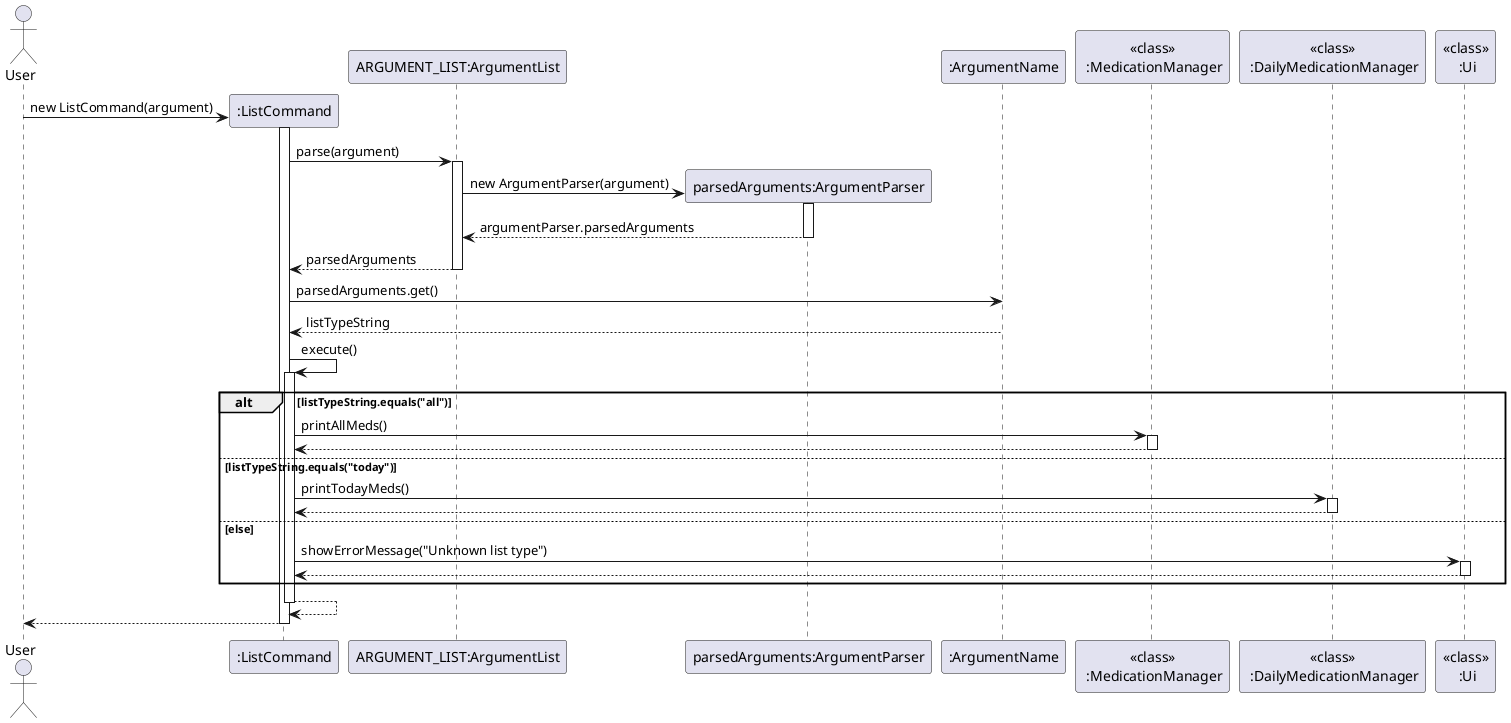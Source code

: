 @startuml
'https://plantuml.com/sequence-diagram

actor User
actor User

participant ":ListCommand" as LC
participant "ARGUMENT_LIST:ArgumentList" as AL

User -> LC ** : new ListCommand(argument)
activate LC
LC -> AL: parse(argument)
activate AL
AL -> "parsedArguments:ArgumentParser" as AP ** : new ArgumentParser(argument)
activate AP
return argumentParser.parsedArguments
return parsedArguments
deactivate AP
deactivate AL

participant ":ArgumentName" as AN
participant "<<class>>\n :MedicationManager" as MM
participant "<<class>>\n :DailyMedicationManager" as DM
participant "<<class>>\n :Ui" as UI
LC -> AN: parsedArguments.get()
return listTypeString
LC -> LC: execute()
activate LC
    alt listTypeString.equals("all")
        LC -> MM: printAllMeds()
        activate MM
        return
        deactivate MM
    else listTypeString.equals("today")
        LC -> DM: printTodayMeds()
        activate DM
        return
        deactivate DM
    else else
        LC -> UI: showErrorMessage("Unknown list type")
        activate UI
        return
        deactivate UI
    end
LC --> LC
deactivate LC
LC --> User
deactivate LC
@enduml